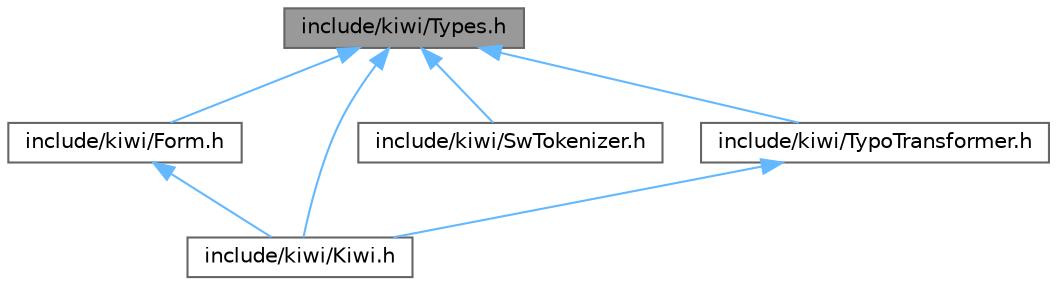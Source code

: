 digraph "include/kiwi/Types.h"
{
 // LATEX_PDF_SIZE
  bgcolor="transparent";
  edge [fontname=Helvetica,fontsize=10,labelfontname=Helvetica,labelfontsize=10];
  node [fontname=Helvetica,fontsize=10,shape=box,height=0.2,width=0.4];
  Node1 [id="Node000001",label="include/kiwi/Types.h",height=0.2,width=0.4,color="gray40", fillcolor="grey60", style="filled", fontcolor="black",tooltip="Kiwi C++ API에 쓰이는 주요 타입들을 모아놓은 헤더 파일"];
  Node1 -> Node2 [id="edge1_Node000001_Node000002",dir="back",color="steelblue1",style="solid",tooltip=" "];
  Node2 [id="Node000002",label="include/kiwi/Form.h",height=0.2,width=0.4,color="grey40", fillcolor="white", style="filled",URL="$Form_8h.html",tooltip="형태 및 형태소에 관한 정보를 담는 구조체들이 선언된 헤더"];
  Node2 -> Node3 [id="edge2_Node000002_Node000003",dir="back",color="steelblue1",style="solid",tooltip=" "];
  Node3 [id="Node000003",label="include/kiwi/Kiwi.h",height=0.2,width=0.4,color="grey40", fillcolor="white", style="filled",URL="$Kiwi_8h.html",tooltip="Kiwi C++ API를 담고 있는 헤더 파일"];
  Node1 -> Node3 [id="edge3_Node000001_Node000003",dir="back",color="steelblue1",style="solid",tooltip=" "];
  Node1 -> Node4 [id="edge4_Node000001_Node000004",dir="back",color="steelblue1",style="solid",tooltip=" "];
  Node4 [id="Node000004",label="include/kiwi/SwTokenizer.h",height=0.2,width=0.4,color="grey40", fillcolor="white", style="filled",URL="$SwTokenizer_8h.html",tooltip="Subword Tokenizer."];
  Node1 -> Node5 [id="edge5_Node000001_Node000005",dir="back",color="steelblue1",style="solid",tooltip=" "];
  Node5 [id="Node000005",label="include/kiwi/TypoTransformer.h",height=0.2,width=0.4,color="grey40", fillcolor="white", style="filled",URL="$TypoTransformer_8h.html",tooltip="오타 교정에 사용되는 TypoTransformer 및 관련 클래스들을 정의합니다."];
  Node5 -> Node3 [id="edge6_Node000005_Node000003",dir="back",color="steelblue1",style="solid",tooltip=" "];
}
